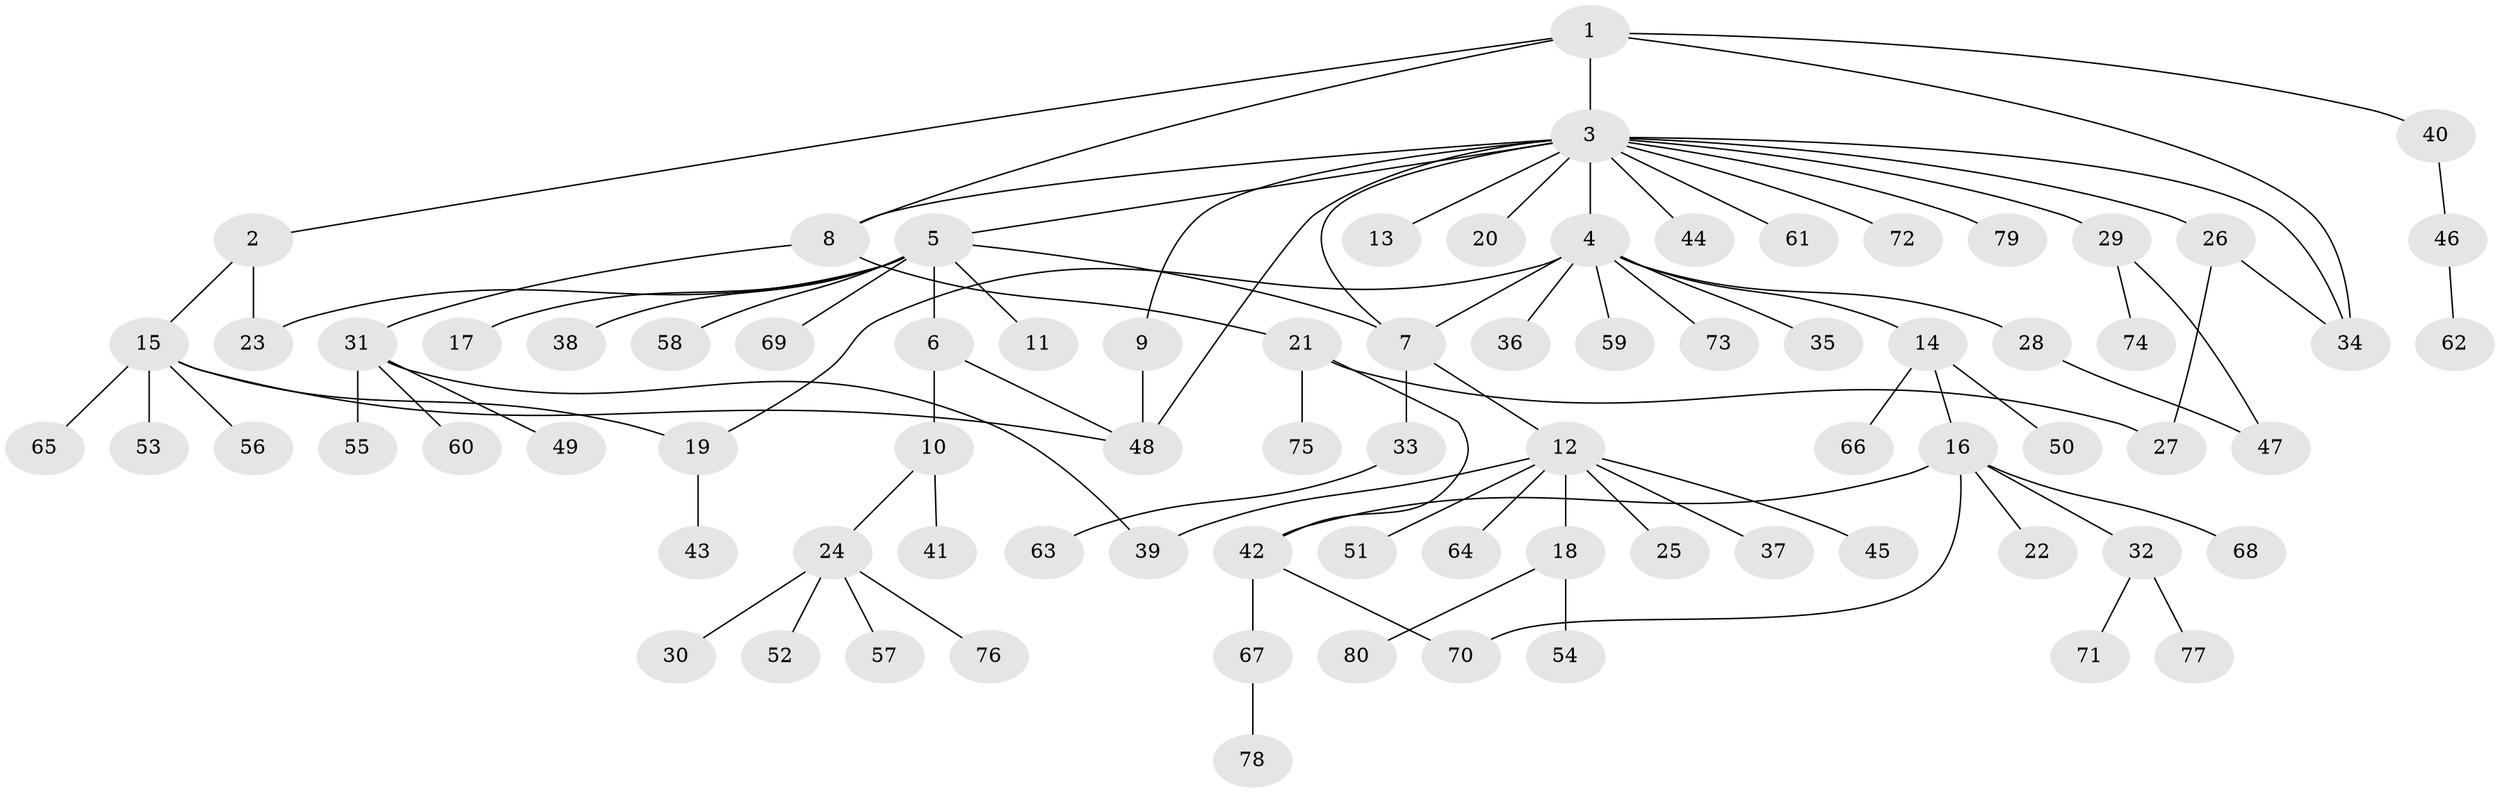 // original degree distribution, {6: 0.03759398496240601, 5: 0.03759398496240601, 18: 0.007518796992481203, 10: 0.007518796992481203, 11: 0.007518796992481203, 4: 0.045112781954887216, 3: 0.045112781954887216, 1: 0.5939849624060151, 9: 0.015037593984962405, 8: 0.007518796992481203, 7: 0.007518796992481203, 2: 0.18796992481203006}
// Generated by graph-tools (version 1.1) at 2025/50/03/04/25 22:50:25]
// undirected, 80 vertices, 94 edges
graph export_dot {
  node [color=gray90,style=filled];
  1;
  2;
  3;
  4;
  5;
  6;
  7;
  8;
  9;
  10;
  11;
  12;
  13;
  14;
  15;
  16;
  17;
  18;
  19;
  20;
  21;
  22;
  23;
  24;
  25;
  26;
  27;
  28;
  29;
  30;
  31;
  32;
  33;
  34;
  35;
  36;
  37;
  38;
  39;
  40;
  41;
  42;
  43;
  44;
  45;
  46;
  47;
  48;
  49;
  50;
  51;
  52;
  53;
  54;
  55;
  56;
  57;
  58;
  59;
  60;
  61;
  62;
  63;
  64;
  65;
  66;
  67;
  68;
  69;
  70;
  71;
  72;
  73;
  74;
  75;
  76;
  77;
  78;
  79;
  80;
  1 -- 2 [weight=1.0];
  1 -- 3 [weight=2.0];
  1 -- 8 [weight=1.0];
  1 -- 34 [weight=1.0];
  1 -- 40 [weight=1.0];
  2 -- 15 [weight=1.0];
  2 -- 23 [weight=2.0];
  3 -- 4 [weight=1.0];
  3 -- 5 [weight=1.0];
  3 -- 7 [weight=1.0];
  3 -- 8 [weight=1.0];
  3 -- 9 [weight=1.0];
  3 -- 13 [weight=1.0];
  3 -- 20 [weight=1.0];
  3 -- 26 [weight=1.0];
  3 -- 29 [weight=1.0];
  3 -- 34 [weight=1.0];
  3 -- 44 [weight=1.0];
  3 -- 48 [weight=1.0];
  3 -- 61 [weight=1.0];
  3 -- 72 [weight=1.0];
  3 -- 79 [weight=1.0];
  4 -- 7 [weight=1.0];
  4 -- 14 [weight=1.0];
  4 -- 19 [weight=1.0];
  4 -- 28 [weight=1.0];
  4 -- 35 [weight=1.0];
  4 -- 36 [weight=1.0];
  4 -- 59 [weight=1.0];
  4 -- 73 [weight=1.0];
  5 -- 6 [weight=1.0];
  5 -- 7 [weight=1.0];
  5 -- 11 [weight=1.0];
  5 -- 17 [weight=1.0];
  5 -- 23 [weight=1.0];
  5 -- 38 [weight=1.0];
  5 -- 58 [weight=1.0];
  5 -- 69 [weight=1.0];
  6 -- 10 [weight=1.0];
  6 -- 48 [weight=1.0];
  7 -- 12 [weight=1.0];
  7 -- 33 [weight=7.0];
  8 -- 21 [weight=1.0];
  8 -- 31 [weight=1.0];
  9 -- 48 [weight=4.0];
  10 -- 24 [weight=1.0];
  10 -- 41 [weight=1.0];
  12 -- 18 [weight=1.0];
  12 -- 25 [weight=1.0];
  12 -- 37 [weight=1.0];
  12 -- 39 [weight=1.0];
  12 -- 45 [weight=1.0];
  12 -- 51 [weight=1.0];
  12 -- 64 [weight=1.0];
  14 -- 16 [weight=1.0];
  14 -- 50 [weight=1.0];
  14 -- 66 [weight=1.0];
  15 -- 19 [weight=1.0];
  15 -- 48 [weight=1.0];
  15 -- 53 [weight=1.0];
  15 -- 56 [weight=1.0];
  15 -- 65 [weight=2.0];
  16 -- 22 [weight=1.0];
  16 -- 32 [weight=1.0];
  16 -- 42 [weight=1.0];
  16 -- 68 [weight=1.0];
  16 -- 70 [weight=1.0];
  18 -- 54 [weight=1.0];
  18 -- 80 [weight=1.0];
  19 -- 43 [weight=1.0];
  21 -- 27 [weight=1.0];
  21 -- 42 [weight=1.0];
  21 -- 75 [weight=1.0];
  24 -- 30 [weight=1.0];
  24 -- 52 [weight=1.0];
  24 -- 57 [weight=1.0];
  24 -- 76 [weight=1.0];
  26 -- 27 [weight=2.0];
  26 -- 34 [weight=1.0];
  28 -- 47 [weight=1.0];
  29 -- 47 [weight=1.0];
  29 -- 74 [weight=1.0];
  31 -- 39 [weight=1.0];
  31 -- 49 [weight=1.0];
  31 -- 55 [weight=1.0];
  31 -- 60 [weight=1.0];
  32 -- 71 [weight=1.0];
  32 -- 77 [weight=1.0];
  33 -- 63 [weight=1.0];
  40 -- 46 [weight=1.0];
  42 -- 67 [weight=1.0];
  42 -- 70 [weight=2.0];
  46 -- 62 [weight=1.0];
  67 -- 78 [weight=1.0];
}
